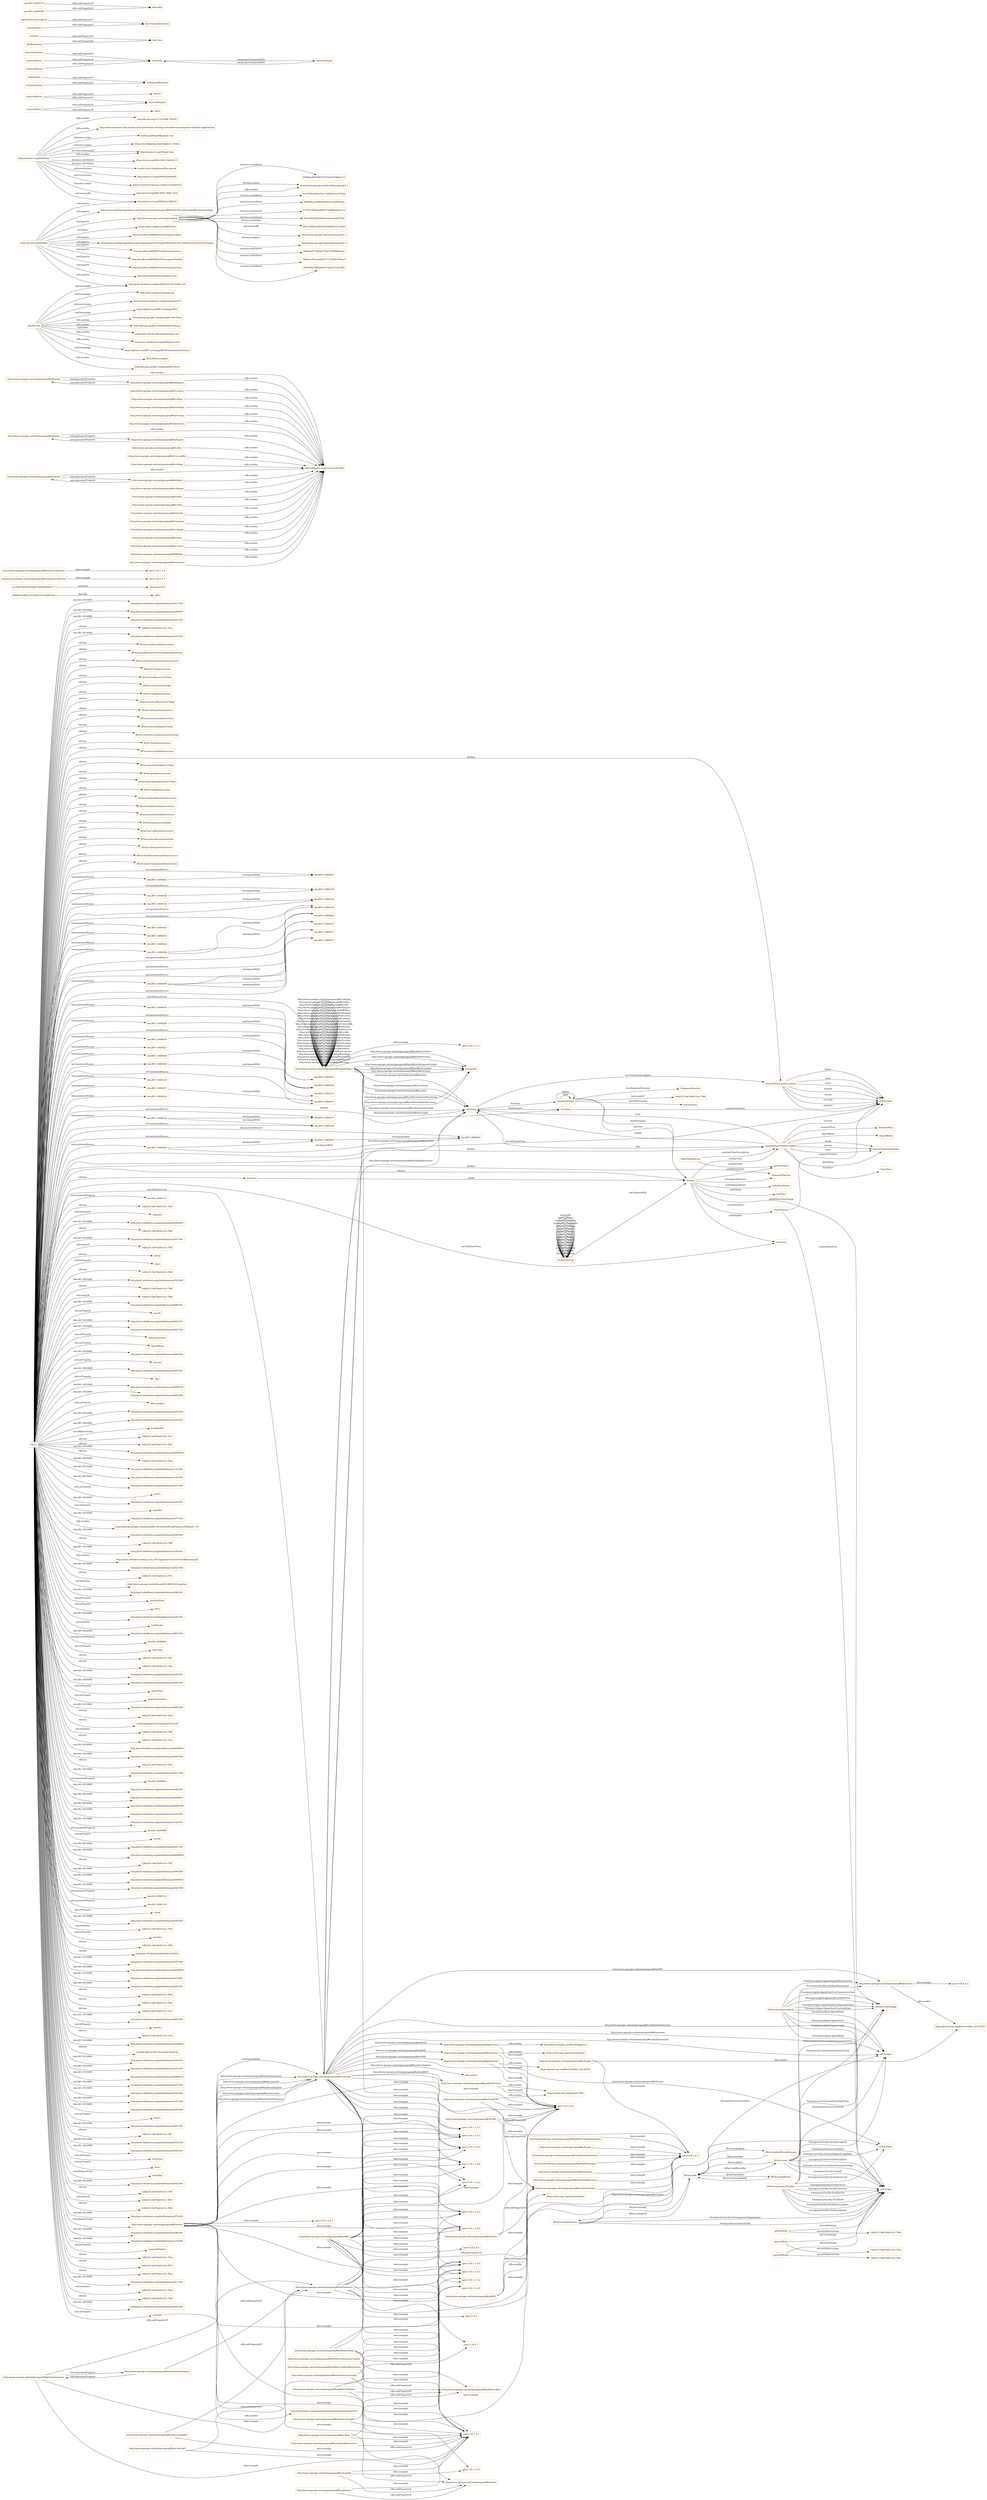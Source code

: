 digraph ar2dtool_diagram { 
rankdir=LR;
size="1501"
node [shape = rectangle, color="orange"]; "BFiaO:residentialInfrastructure" "BFiaO:possibleLossOfControlDependencyNode" "BFiaO:waterDesalinationInfrastructure" "BFiaO:strategicSector" "BFiaO:ICTInfrastructure" "BFiaO:emergencyAgent" "BFiaO:fuelReserveCCNode" "BFiaO:controlCenterNode" "BFiaO:roadInfrastructure" "BFiaO:electricalReserveCCNode" "BFiaO:railwayInfrastructure" "BFiaO:event" "BFiaO:hydraulicInfrastructure" "BFiaO:electricalMainCCNode" "BFiaO:emergencyFacility" "BFiaO:outOfServiceInfrastructureNode" "BFiaO:fuelInfrastructure" "BFiaO:electricalInfrastructure" "http://www.opengis.net/ont/geosparql#SpatialObject" "BFiaO:naturalGasMainCCNode" "BFiaO:riskInAffectedDomain" "BFiaO:portInfrastructure" "BFiaO:naturalGasReserveCCNode" "BFiaO:fuelMainCCNode" "BFiaO:chemicalPlantInfrastructure" "BFiaO:healthCareInfrastructure" "BFiaO:nodeStatus" "BFiaO:naturalGasInfrastructure" "BFiaO:node" "BFiaO:infrastructureNode" "BFiaO:airTrafficInfrastructure" "BFiaO:naturalEcosystemNode" "BFiaO:subwayInfrastructure" "http://www.opengis.net/ont/geosparql#wktLiteral" "BFiaO:foodDistributionInfrastructure" "BFiaO:waterTreatmentInfrastructure" "obo:BFO_0000002" "obo:BFO_0000144" "obo:BFO_0000035" "obo:BFO_0000003" "obo:BFO_0000148" "obo:BFO_0000026" "obo:BFO_0000008" "obo:BFO_0000141" "obo:BFO_0000001" "obo:BFO_0000034" "obo:BFO_0000024" "obo:BFO_0000006" "obo:BFO_0000016" "obo:BFO_0000038" "obo:BFO_0000028" "obo:BFO_0000140" "obo:BFO_0000031" "obo:BFO_0000029" "obo:BFO_0000019" "obo:BFO_0000147" "obo:BFO_0000040" "obo:BFO_0000023" "obo:BFO_0000182" "obo:BFO_0000027" "obo:BFO_0000017" "obo:BFO_0000011" "obo:BFO_0000009" "obo:BFO_0000145" "obo:BFO_0000142" "obo:BFO_0000030" "obo:BFO_0000020" "obo:BFO_0000004" "obo:BFO_0000015" "obo:BFO_0000018" "obo:BFO_0000146" ":TimeZone" ":GeneralDateTimeDescription" ":DateTimeInterval" ":TRS" ":TemporalDuration" ":Duration" ":GeneralDurationDescription" ":ProperInterval" ":TimePosition" ":TemporalPosition" ":Interval" "86869ca8380213010d227eb7a8067cbd" ":TemporalEntity" ":MonthOfYear" "ac35a07b8281b3e88c7c999bd9eb2117" ":TemporalUnit" ":Instant" ":DayOfWeek" "http://www.opengis.net/ont/geosparql#GeometryCollection" "http://www.opengis.net/ont/geosparql#Geometry" "http://www.opengis.net/ont/geosparql#FeatureCollection" "http://www.opengis.net/ont/geosparql#Feature" ; /*classes style*/
	"http://www.opengis.net/ont/geosparql#sfDisjoint" -> "http://dbpedia.org/resource/DE-9IM" [ label = "rdfs:seeAlso" ];
	"http://www.opengis.net/ont/geosparql#sfDisjoint" -> "http://www.opengis.net/ont/geosparql#ehDisjoint" [ label = "owl:equivalentProperty" ];
	"http://www.opengis.net/ont/geosparql#asKML" -> "spec11:B.1.2.4" [ label = "skos:example" ];
	"http://www.opengis.net/ont/geosparql#asKML" -> "http://www.opengis.net/ont/geosparql#hasSerialization" [ label = "rdfs:subPropertyOf" ];
	"http://www.opengis.net/ont/geosparql#asKML" -> "https://www.ogc.org/standards/kml" [ label = "rdfs:seeAlso" ];
	"http://www.w3.org/2006/time" -> "http://orcid.org/0000-0002-3884-3420" [ label = "dcterms:creator" ];
	"http://www.w3.org/2006/time" -> "http://www.w3.org/TR/owl-time" [ label = "rdfs:seeAlso" ];
	"http://www.w3.org/2006/time" -> "http://dx.doi.org/10.3233/SW-150187" [ label = "rdfs:seeAlso" ];
	"http://www.w3.org/2006/time" -> "http://www.semantic-web-journal.net/content/time-ontology-extended-non-gregorian-calendar-applications" [ label = "rdfs:seeAlso" ];
	"http://www.w3.org/2006/time" -> "http://www.w3.org/TR/owl-time" [ label = "dcterms:isVersionOf" ];
	"http://www.w3.org/2006/time" -> "http://www.w3.org/2006/time#2016" [ label = "owl:versionIRI" ];
	"http://www.w3.org/2006/time" -> "mailto:panfeng66@gmail.com" [ label = "dcterms:creator" ];
	"http://www.w3.org/2006/time" -> "https://en.wikipedia.org/wiki/Jerry_Hobbs" [ label = "dcterms:creator" ];
	"http://www.w3.org/2006/time" -> "https://orcid.org/0000-0001-8269-8171" [ label = "dcterms:contributor" ];
	"http://www.w3.org/2006/time" -> "mailto:chris.little@metoffice.gov.uk" [ label = "dcterms:contributor" ];
	"http://www.w3.org/2006/time" -> "http://www.w3.org/2006/time#2006" [ label = "owl:priorVersion" ];
	"http://www.w3.org/2006/time" -> "https://creativecommons.org/licenses/by/4.0/" [ label = "dcterms:license" ];
	":generalDay" -> "14fb235:18b7bb81414:-7f64" [ label = "owl:withRestrictions" ];
	":generalDay" -> "xsd:string" [ label = "owl:onDatatype" ];
	":intervalBefore" -> ":intervalDisjoint" [ label = "rdfs:subPropertyOf" ];
	":intervalBefore" -> ":before" [ label = "rdfs:subPropertyOf" ];
	"http://www.opengis.net/ont/geosparql#hasSpatialResolution" -> "spec11:B.1.2.2" [ label = "skos:example" ];
	"http://www.opengis.net/ont/geosparql#asGeoJSON" -> "spec11:B.1.2.4" [ label = "skos:example" ];
	"http://www.opengis.net/ont/geosparql#asGeoJSON" -> "http://www.opengis.net/ont/geosparql#hasSerialization" [ label = "rdfs:subPropertyOf" ];
	"http://www.opengis.net/ont/geosparql#asGeoJSON" -> "https://tools.ietf.org/html/rfc7946" [ label = "rdfs:seeAlso" ];
	":inDateTime" -> ":inTemporalPosition" [ label = "rdfs:subPropertyOf" ];
	":intervalFinishes" -> ":intervalIn" [ label = "rdfs:subPropertyOf" ];
	"http://www.opengis.net/ont/geosparql#defaultGeometry" -> "spec11:B.2.1" [ label = "skos:example" ];
	"http://www.opengis.net/ont/geosparql#defaultGeometry" -> "http://www.opengis.net/ont/geosparql#hasGeometry" [ label = "rdfs:subPropertyOf" ];
	"http://www.opengis.net/ont/geosparql#defaultGeometry" -> "spec11:B.1.2.2" [ label = "skos:example" ];
	"http://www.opengis.net/ont/geosparql#defaultGeometry" -> "http://www.opengis.net/ont/geosparql#hasDefaultGeometry" [ label = "owl:equivalentProperty" ];
	"http://www.opengis.net/ont/geosparql#dggsLiteral" -> "http://www.opengis.net/doc/AS/dggs/2.0" [ label = "rdfs:seeAlso" ];
	"http://www.opengis.net/ont/geosparql#dggsLiteral" -> "spec11:B.1.2.4" [ label = "skos:example" ];
	"http://www.opengis.net/ont/geosparql#hasMetricPerimeterLength" -> "http://www.opengis.net/ont/geosparql#hasMetricSize" [ label = "rdfs:subPropertyOf" ];
	"http://www.opengis.net/ont/geosparql#hasMetricPerimeterLength" -> "spec11:B.1.1.1.2" [ label = "skos:example" ];
	"http://www.opengis.net/ont/geosparql#hasMetricVolume" -> "spec11:B.1.2.2" [ label = "skos:example" ];
	"http://www.opengis.net/ont/geosparql#hasMetricVolume" -> "http://www.opengis.net/ont/geosparql#hasMetricSize" [ label = "rdfs:subPropertyOf" ];
	"http://www.opengis.net/ont/geosparql#hasMetricVolume" -> "spec11:B.1.1.2.9" [ label = "skos:example" ];
	":hasEnd" -> ":hasTime" [ label = "rdfs:subPropertyOf" ];
	"http://www.opengis.net/ont/geosparql#hasMetricSpatialAccuracy" -> "spec11:B.1.2.3" [ label = "skos:example" ];
	"http://www.opengis.net/ont/geosparql#SpatialObject" -> "spec11:B.1.1.1.1" [ label = "skos:example" ];
	"http://www.opengis.net/ont/geosparql#SpatialObject" -> "spec11:B.1.1.1.2" [ label = "skos:example" ];
	"obo:BFO_0000002" -> "obo:BFO_0000003" [ label = "owl:disjointWith" ];
	"obo:BFO_0000144" -> "obo:BFO_0000182" [ label = "owl:disjointWith" ];
	"http://www.opengis.net/ont/geosparql#sfCrosses" -> "http://dbpedia.org/resource/DE-9IM" [ label = "rdfs:seeAlso" ];
	":hasDurationDescription" -> ":hasTemporalDuration" [ label = "rdfs:subPropertyOf" ];
	"http://www.opengis.net/ont/geosparql#asDGGS" -> "spec11:B.1.2.4" [ label = "skos:example" ];
	"http://www.opengis.net/ont/geosparql#asDGGS" -> "http://www.opengis.net/ont/geosparql#hasSerialization" [ label = "rdfs:subPropertyOf" ];
	"http://www.opengis.net/ont/geosparql#rcc8tpp" -> "http://dbpedia.org/resource/DE-9IM" [ label = "rdfs:seeAlso" ];
	"http://www.opengis.net/ont/geosparql" -> "f05882e84b59f097b7554e67388ba733" [ label = "dcterms:contributor" ];
	"http://www.opengis.net/ont/geosparql" -> "http://www.opengis.net/doc/IS/geosparql/1.1" [ label = "rdfs:seeAlso" ];
	"http://www.opengis.net/ont/geosparql" -> "0c67658a340ca36c17e84429ca1353d4" [ label = "dcterms:contributor" ];
	"http://www.opengis.net/ont/geosparql" -> "8d86a8cace386fdfa50cd1ec82963aa2" [ label = "dcterms:contributor" ];
	"http://www.opengis.net/ont/geosparql" -> "e7f181c5b58aa86b3573d08db42e51ce" [ label = "dcterms:contributor" ];
	"http://www.opengis.net/ont/geosparql" -> "18ac9563af29c668a41de1afa827f0a0" [ label = "dcterms:contributor" ];
	"http://www.opengis.net/ont/geosparql" -> "f87e1a582c25d5c851d20b0d15c14295" [ label = "dcterms:publisher" ];
	"http://www.opengis.net/ont/geosparql" -> "http://www.opengis.net/ont/geosparql/1.1" [ label = "owl:versionIRI" ];
	"http://www.opengis.net/ont/geosparql" -> "http://www.opengis.net/ont/geosparql/1.0" [ label = "dcterms:replaces" ];
	"http://www.opengis.net/ont/geosparql" -> "6068a297734bdd754ecf3558f80ae4ec" [ label = "dcterms:contributor" ];
	"http://www.opengis.net/ont/geosparql" -> "788dae387ea22bd3e77c72566167bea7" [ label = "dcterms:contributor" ];
	"http://www.opengis.net/ont/geosparql" -> "f5845d92760fad45ed724d3473ac1f05" [ label = "dcterms:contributor" ];
	"http://www.opengis.net/ont/geosparql" -> "http://www.opengis.net/doc/IS/geosparql/1.1" [ label = "dcterms:source" ];
	":intervalIn" -> ":intervalEquals" [ label = "owl:propertyDisjointWith" ];
	":inTimePosition" -> ":inTemporalPosition" [ label = "rdfs:subPropertyOf" ];
	"http://www.opengis.net/ont/geosparql#sfOverlaps" -> "http://dbpedia.org/resource/DE-9IM" [ label = "rdfs:seeAlso" ];
	"http://www.opengis.net/ont/geosparql#ehDisjoint" -> "http://dbpedia.org/resource/DE-9IM" [ label = "rdfs:seeAlso" ];
	"http://www.opengis.net/ont/geosparql#ehDisjoint" -> "http://www.opengis.net/ont/geosparql#sfDisjoint" [ label = "owl:equivalentProperty" ];
	"obo:BFO_0000018" -> "obo:BFO_0000028" [ label = "owl:disjointWith" ];
	"http://www.opengis.net/ont/geosparql#hasMetricLength" -> "spec11:B.1.2.2" [ label = "skos:example" ];
	"http://www.opengis.net/ont/geosparql#hasMetricLength" -> "http://www.opengis.net/ont/geosparql#hasMetricSize" [ label = "rdfs:subPropertyOf" ];
	"obo:BFO_0000026" -> "obo:BFO_0000028" [ label = "owl:disjointWith" ];
	"http://www.opengis.net/ont/geosparql#ehOverlap" -> "http://dbpedia.org/resource/DE-9IM" [ label = "rdfs:seeAlso" ];
	"http://www.opengis.net/ont/geosparql#sfIntersects" -> "http://dbpedia.org/resource/DE-9IM" [ label = "rdfs:seeAlso" ];
	"http://www.opengis.net/ont/geosparql#hasPerimeterLength" -> "spec11:B.1.1.1.2" [ label = "skos:example" ];
	"http://www.opengis.net/ont/geosparql#hasPerimeterLength" -> "http://www.opengis.net/ont/geosparql#hasSize" [ label = "rdfs:subPropertyOf" ];
	"http://www.opengis.net/ont/geosparql#hasBoundingBox" -> "spec11:B.1.2.2" [ label = "skos:example" ];
	"http://www.opengis.net/ont/geosparql#hasBoundingBox" -> "http://www.opengis.net/ont/geosparql#hasGeometry" [ label = "rdfs:subPropertyOf" ];
	"http://www.opengis.net/ont/geosparql#sfEquals" -> "http://dbpedia.org/resource/DE-9IM" [ label = "rdfs:seeAlso" ];
	"http://www.opengis.net/ont/geosparql#sfEquals" -> "http://www.opengis.net/ont/geosparql#ehEquals" [ label = "owl:equivalentProperty" ];
	":generalYear" -> "14fb235:18b7bb81414:-7f62" [ label = "owl:withRestrictions" ];
	":generalYear" -> "xsd:string" [ label = "owl:onDatatype" ];
	"http://www.opengis.net/ont/geosparql#rcc8ec" -> "http://dbpedia.org/resource/DE-9IM" [ label = "rdfs:seeAlso" ];
	":intervalStarts" -> ":intervalIn" [ label = "rdfs:subPropertyOf" ];
	":intervalDuring" -> ":intervalIn" [ label = "rdfs:subPropertyOf" ];
	"http://www.opengis.net/ont/geosparql#wktLiteral" -> "spec11:B.2.2.2" [ label = "skos:example" ];
	"http://www.opengis.net/ont/geosparql#wktLiteral" -> "https://portal.ogc.org/files/?artifact_id=25355" [ label = "rdfs:seeAlso" ];
	":ProperInterval" -> ":Instant" [ label = "owl:disjointWith" ];
	":seconds" -> "http://www.bipm.org/en/publications/si-brochure/second.html" [ label = "rdfs:seeAlso" ];
	"obo:BFO_0000142" -> "obo:BFO_0000146" [ label = "owl:disjointWith" ];
	"obo:BFO_0000142" -> "obo:BFO_0000147" [ label = "owl:disjointWith" ];
	"http://www.opengis.net/ont/geosparql#isEmpty" -> "spec11:B.1.2.3" [ label = "skos:example" ];
	"http://www.opengis.net/ont/geosparql#ehCoveredBy" -> "http://dbpedia.org/resource/DE-9IM" [ label = "rdfs:seeAlso" ];
	"http://www.opengis.net/ont/geosparql#rcc8tppi" -> "http://dbpedia.org/resource/DE-9IM" [ label = "rdfs:seeAlso" ];
	"obo:BFO_0000008" -> "obo:BFO_0000011" [ label = "owl:disjointWith" ];
	"obo:BFO_0000008" -> "obo:BFO_0000035" [ label = "owl:disjointWith" ];
	"obo:BFO_0000008" -> "obo:BFO_0000015" [ label = "owl:disjointWith" ];
	":generalMonth" -> "14fb235:18b7bb81414:-7f63" [ label = "owl:withRestrictions" ];
	":generalMonth" -> "xsd:string" [ label = "owl:onDatatype" ];
	"http://www.opengis.net/ont/geosparql#sfTouches" -> "http://dbpedia.org/resource/DE-9IM" [ label = "rdfs:seeAlso" ];
	"http://www.opengis.net/ont/geosparql#sfTouches" -> "http://www.opengis.net/ont/geosparql#ehMeet" [ label = "owl:equivalentProperty" ];
	"http://www.opengis.net/ont/geosparql#rcc8ntppi" -> "http://dbpedia.org/resource/DE-9IM" [ label = "rdfs:seeAlso" ];
	":intervalEquals" -> ":intervalIn" [ label = "owl:propertyDisjointWith" ];
	"obo:BFO_0000016" -> "obo:BFO_0000023" [ label = "owl:disjointWith" ];
	"obo:BFO_0000179" -> "rdfs:label" [ label = "rdfs:subPropertyOf" ];
	"http://www.opengis.net/ont/geosparql#hasVolume" -> "spec11:B.1.2.2" [ label = "skos:example" ];
	"http://www.opengis.net/ont/geosparql#hasVolume" -> "http://www.opengis.net/ont/geosparql#hasSize" [ label = "rdfs:subPropertyOf" ];
	"http://www.opengis.net/ont/geosparql#hasCentroid" -> "http://www.opengis.net/ont/geosparql#hasGeometry" [ label = "rdfs:subPropertyOf" ];
	"http://www.opengis.net/ont/geosparql#hasCentroid" -> "spec11:B.1.2.2" [ label = "skos:example" ];
	"https://w3id.org/def/bfiao" -> "http://purl.obolibrary.org/obo/bfo/2019-08-26/bfo.owl" [ label = "owl:imports" ];
	"https://w3id.org/def/bfiao" -> "https://spdx.org/licenses/MIT.html" [ label = "ns:license" ];
	"https://w3id.org/def/bfiao" -> "http://localhost:8080/BFiaO/EmergencyAgent" [ label = "owl:imports" ];
	"https://w3id.org/def/bfiao" -> "http://www.ontologyrepository.com/CommonCoreOntologies/Mid/2020-09-23/InformationEntityOntology" [ label = "owl:imports" ];
	"https://w3id.org/def/bfiao" -> "http://www.opengis.net/ont/geosparql" [ label = "owl:imports" ];
	"https://w3id.org/def/bfiao" -> "http://localhost:8080/BFiaO/StrategicSector" [ label = "owl:imports" ];
	"https://w3id.org/def/bfiao" -> "http://localhost:8080/BFiaO/EmergencyFacility" [ label = "owl:imports" ];
	"https://w3id.org/def/bfiao" -> "http://www.w3.org/2006/time#2016" [ label = "owl:imports" ];
	"https://w3id.org/def/bfiao" -> "http://localhost:8080/BFiaO/EmergencyEvent" [ label = "owl:imports" ];
	"https://w3id.org/def/bfiao" -> "http://www.obofoundry.org/ro/ro.owl" [ label = "owl:imports" ];
	"https://w3id.org/def/bfiao" -> "http://www.ontologyrepository.com/CommonCoreOntologies/Mid/2020-09-23/ExtendedRelationOntology" [ label = "owl:imports" ];
	"http://www.opengis.net/ont/geosparql#coordinateDimension" -> "spec11:B.1.2.3" [ label = "skos:example" ];
	"http://www.opengis.net/ont/geosparql#hasGeometry" -> "spec11:B.1.1.2.3" [ label = "skos:example" ];
	"http://www.opengis.net/ont/geosparql#hasGeometry" -> "spec11:B.1.1.2.6" [ label = "skos:example" ];
	"http://www.opengis.net/ont/geosparql#hasGeometry" -> "spec11:B.1.2.3" [ label = "skos:example" ];
	"http://www.opengis.net/ont/geosparql#hasGeometry" -> "spec11:B.1.2.4" [ label = "skos:example" ];
	"http://www.opengis.net/ont/geosparql#hasGeometry" -> "spec11:B.1.1.3.2" [ label = "skos:example" ];
	"http://www.opengis.net/ont/geosparql#hasGeometry" -> "spec11:B.1.2.2" [ label = "skos:example" ];
	"http://www.opengis.net/ont/geosparql#hasGeometry" -> "spec11:B.1.1.2.4" [ label = "skos:example" ];
	"http://www.opengis.net/ont/geosparql#hasGeometry" -> "spec11:B.1.1.2.5" [ label = "skos:example" ];
	"http://www.opengis.net/ont/geosparql#hasGeometry" -> "spec11:B.1.1.2.8" [ label = "skos:example" ];
	"http://www.opengis.net/ont/geosparql#hasGeometry" -> "spec11:B.2" [ label = "skos:example" ];
	"http://www.opengis.net/ont/geosparql#hasGeometry" -> "spec11:B.1.1.2.2" [ label = "skos:example" ];
	"http://www.opengis.net/ont/geosparql#hasGeometry" -> "spec11:B.1.1.3.3" [ label = "skos:example" ];
	"http://www.opengis.net/ont/geosparql#spatialDimension" -> "spec11:B.1.2.3" [ label = "skos:example" ];
	"http://www.opengis.net/ont/geosparql#rcc8dc" -> "http://dbpedia.org/resource/DE-9IM" [ label = "rdfs:seeAlso" ];
	"obo:BFO_0000040" -> "obo:BFO_0000141" [ label = "owl:disjointWith" ];
	"http://www.opengis.net/ont/geosparql#hasLength" -> "spec11:B.1.2.2" [ label = "skos:example" ];
	"http://www.opengis.net/ont/geosparql#hasLength" -> "http://www.opengis.net/ont/geosparql#hasSize" [ label = "rdfs:subPropertyOf" ];
	"http://www.opengis.net/ont/geosparql#hasLength" -> "spec11:B.1.1.2.7" [ label = "skos:example" ];
	"http://www.opengis.net/ont/geosparql#hasArea" -> "spec11:B.1.2.2" [ label = "skos:example" ];
	"http://www.opengis.net/ont/geosparql#hasArea" -> "http://www.opengis.net/ont/geosparql#hasSize" [ label = "rdfs:subPropertyOf" ];
	"http://www.opengis.net/ont/geosparql#hasArea" -> "spec11:B.1.1.2.4" [ label = "skos:example" ];
	"http://www.opengis.net/ont/geosparql#hasMetricSpatialResolution" -> "spec11:B.1.2.2" [ label = "skos:example" ];
	"http://www.opengis.net/ont/geosparql#hasMetricSpatialResolution" -> "spec11:B.1.1.2.6" [ label = "skos:example" ];
	":hasDuration" -> ":hasTemporalDuration" [ label = "rdfs:subPropertyOf" ];
	"http://www.opengis.net/ont/geosparql#hasMetricArea" -> "spec11:B.1.1.2.3" [ label = "skos:example" ];
	"http://www.opengis.net/ont/geosparql#hasMetricArea" -> "http://www.opengis.net/ont/geosparql#hasMetricSize" [ label = "rdfs:subPropertyOf" ];
	"http://www.opengis.net/ont/geosparql#hasMetricArea" -> "spec11:B.1.1.2.9" [ label = "skos:example" ];
	"http://www.opengis.net/ont/geosparql#hasMetricArea" -> "spec11:B.1.2.2" [ label = "skos:example" ];
	"http://www.opengis.net/ont/geosparql#hasMetricArea" -> "spec11:B.1.1.3.3" [ label = "skos:example" ];
	"obo:BFO_0000006" -> "obo:BFO_0000029" [ label = "owl:disjointWith" ];
	"obo:BFO_0000006" -> "obo:BFO_0000140" [ label = "owl:disjointWith" ];
	":hasBeginning" -> ":hasTime" [ label = "rdfs:subPropertyOf" ];
	"http://www.opengis.net/ont/geosparql#ehMeet" -> "http://dbpedia.org/resource/DE-9IM" [ label = "rdfs:seeAlso" ];
	"http://www.opengis.net/ont/geosparql#ehMeet" -> "http://www.opengis.net/ont/geosparql#sfTouches" [ label = "owl:equivalentProperty" ];
	"http://www.opengis.net/ont/geosparql#rcc8eq" -> "http://dbpedia.org/resource/DE-9IM" [ label = "rdfs:seeAlso" ];
	"http://www.opengis.net/ont/geosparql#ehInside" -> "http://dbpedia.org/resource/DE-9IM" [ label = "rdfs:seeAlso" ];
	"http://www.opengis.net/ont/geosparql#dimension" -> "spec11:B.1.2.3" [ label = "skos:example" ];
	"http://www.opengis.net/ont/geosparql#FeatureCollection" -> "spec11:B.1.1.6" [ label = "skos:example" ];
	"http://www.opengis.net/ont/geosparql#sfContains" -> "http://dbpedia.org/resource/DE-9IM" [ label = "rdfs:seeAlso" ];
	"http://www.opengis.net/ont/geosparql#asWKT" -> "spec11:B.1.1.2.3" [ label = "skos:example" ];
	"http://www.opengis.net/ont/geosparql#asWKT" -> "spec11:B.1.2.2" [ label = "skos:example" ];
	"http://www.opengis.net/ont/geosparql#asWKT" -> "http://www.opengis.net/ont/geosparql#hasSerialization" [ label = "rdfs:subPropertyOf" ];
	"http://www.opengis.net/ont/geosparql#asWKT" -> "spec11:B.1.1.2.2" [ label = "skos:example" ];
	"http://www.opengis.net/ont/geosparql#asWKT" -> "spec11:B.1.1.3.3" [ label = "skos:example" ];
	"http://www.opengis.net/ont/geosparql#asWKT" -> "spec11:B.1.1.2.8" [ label = "skos:example" ];
	"http://www.opengis.net/ont/geosparql#asWKT" -> "spec11:B.1.1.2.5" [ label = "skos:example" ];
	"http://www.opengis.net/ont/geosparql#asWKT" -> "spec11:B.1.1.2.4" [ label = "skos:example" ];
	"http://www.opengis.net/ont/geosparql#asWKT" -> "spec11:B.1.1.3.2" [ label = "skos:example" ];
	"http://www.opengis.net/ont/geosparql#asWKT" -> "spec11:B.1.1.3.1" [ label = "skos:example" ];
	"http://www.opengis.net/ont/geosparql#asWKT" -> "spec11:B.1.1.2.6" [ label = "skos:example" ];
	"http://www.opengis.net/ont/geosparql#asWKT" -> "spec11:B.2.2.4" [ label = "skos:example" ];
	"http://www.opengis.net/ont/geosparql#asWKT" -> "spec11:B.2.1" [ label = "skos:example" ];
	"obo:bfo.owl" -> "http://creativecommons.org/licenses/by/4.0/" [ label = "dcterms:license" ];
	"obo:bfo.owl" -> "https://github.com/BFO-ontology/BFO" [ label = "foaf:homepage" ];
	"obo:bfo.owl" -> "http://groups.google.com/group/bfo-owl-devel" [ label = "rdfs:seeAlso" ];
	"obo:bfo.owl" -> "http://groups.google.com/group/bfo-discuss" [ label = "rdfs:seeAlso" ];
	"obo:bfo.owl" -> "mailto:bfo-owl-devel@googlegroups.com" [ label = "foaf:mbox" ];
	"obo:bfo.owl" -> "http://purl.obolibrary.org/obo/bfo/dev/owl" [ label = "rdfs:seeAlso" ];
	"obo:bfo.owl" -> "https://github.com/BFO-ontology/BFO/tree/master/src/tools/" [ label = "rdfs:seeAlso" ];
	"obo:bfo.owl" -> "http://ifomis.org/bfo" [ label = "foaf:homepage" ];
	"obo:bfo.owl" -> "http://purl.obolibrary.org/obo/bfo/2019-08-26/bfo.owl" [ label = "owl:versionIRI" ];
	"obo:bfo.owl" -> "http://groups.google.com/group/bfo-devel" [ label = "rdfs:seeAlso" ];
	"obo:bfo.owl" -> "http://basic-formal-ontology.org/" [ label = "foaf:homepage" ];
	"http://www.opengis.net/ont/geosparql#rcc8ntpp" -> "http://dbpedia.org/resource/DE-9IM" [ label = "rdfs:seeAlso" ];
	"http://www.opengis.net/ont/geosparql#rcc8po" -> "http://dbpedia.org/resource/DE-9IM" [ label = "rdfs:seeAlso" ];
	"http://www.opengis.net/ont/geosparql#ehCovers" -> "http://dbpedia.org/resource/DE-9IM" [ label = "rdfs:seeAlso" ];
	"obo:BFO_0000009" -> "obo:BFO_0000028" [ label = "owl:disjointWith" ];
	"http://www.opengis.net/ont/geosparql#hasDefaultGeometry" -> "http://www.opengis.net/ont/geosparql#defaultGeometry" [ label = "owl:equivalentProperty" ];
	"http://www.opengis.net/ont/geosparql#hasDefaultGeometry" -> "http://www.opengis.net/ont/geosparql#hasGeometry" [ label = "rdfs:subPropertyOf" ];
	"http://www.opengis.net/ont/geosparql#hasSerialization" -> "spec11:B.1.2.3" [ label = "skos:example" ];
	":TemporalEntity" -> "14fb235:18b7bb81414:-7f68" [ label = "owl:unionOf" ];
	"http://www.opengis.net/ont/geosparql#geoJSONLiteral" -> "spec11:B.1.2.4" [ label = "skos:example" ];
	"http://www.opengis.net/ont/geosparql#geoJSONLiteral" -> "https://tools.ietf.org/html/rfc7946" [ label = "rdfs:seeAlso" ];
	"http://www.opengis.net/ont/geosparql#sfWithin" -> "http://dbpedia.org/resource/DE-9IM" [ label = "rdfs:seeAlso" ];
	"obo:BFO_0000038" -> "obo:BFO_0000148" [ label = "owl:disjointWith" ];
	"obo:BFO_0000017" -> "obo:BFO_0000019" [ label = "owl:disjointWith" ];
	"obo:BFO_0000180" -> "rdfs:label" [ label = "rdfs:subPropertyOf" ];
	"http://www.opengis.net/ont/geosparql#hasSpatialAccuracy" -> "spec11:B.1.2.3" [ label = "skos:example" ];
	"NULL" -> "obo:IAO_0000115" [ label = "owl:annotatedProperty" ];
	"NULL" -> "14fb235:18b7bb81414:-7fe6" [ label = "rdf:rest" ];
	"NULL" -> "BFiaO:naturalEcosystemNode" [ label = "rdf:first" ];
	"NULL" -> "obo:BFO_0000142" [ label = "owl:annotatedSource" ];
	"NULL" -> ":minutes" [ label = "owl:onProperty" ];
	"NULL" -> "BFiaO:roadInfrastructure" [ label = "rdf:first" ];
	"NULL" -> "http://purl.obolibrary.org/obo/bfo/axiom/0000001" [ label = "obo:IAO_0010000" ];
	"NULL" -> "14fb235:18b7bb81414:-7ff0" [ label = "rdf:rest" ];
	"NULL" -> "BFiaO:fuelReserveCCNode" [ label = "rdf:first" ];
	"NULL" -> "http://purl.obolibrary.org/obo/bfo/axiom/031-001" [ label = "obo:IAO_0010000" ];
	"NULL" -> "BFiaO:residentialInfrastructure" [ label = "rdf:first" ];
	"NULL" -> "14fb235:18b7bb81414:-7f5f" [ label = "owl:unionOf" ];
	"NULL" -> "obo:BFO_0000006" [ label = "owl:annotatedSource" ];
	"NULL" -> "rdf:nil" [ label = "rdf:rest" ];
	"NULL" -> "BFiaO:hydraulicInfrastructure" [ label = "rdf:first" ];
	"NULL" -> ":year" [ label = "owl:onProperty" ];
	"NULL" -> "14fb235:18b7bb81414:-7ff9" [ label = "rdf:rest" ];
	"NULL" -> "BFiaO:waterDesalinationInfrastructure" [ label = "rdf:first" ];
	"NULL" -> ":GeneralDateTimeDescription" [ label = "rdf:first" ];
	"NULL" -> "http://purl.obolibrary.org/obo/bfo/axiom/018-002" [ label = "obo:IAO_0010000" ];
	"NULL" -> "14fb235:18b7bb81414:-7ff4" [ label = "rdf:rest" ];
	"NULL" -> "14fb235:18b7bb81414:-7f66" [ label = "owl:unionOf" ];
	"NULL" -> "http://purl.obolibrary.org/obo/bfo/axiom/099-001" [ label = "obo:IAO_0010000" ];
	"NULL" -> ":month" [ label = "owl:onProperty" ];
	"NULL" -> "http://purl.obolibrary.org/obo/bfo/axiom/024-001" [ label = "obo:IAO_0010000" ];
	"NULL" -> "http://purl.obolibrary.org/obo/bfo/axiom/027-004" [ label = "obo:IAO_0010000" ];
	"NULL" -> ":numericPosition" [ label = "owl:onProperty" ];
	"NULL" -> ":dayOfWeek" [ label = "owl:onProperty" ];
	"NULL" -> "BFiaO:naturalGasReserveCCNode" [ label = "rdf:first" ];
	"NULL" -> "obo:BFO_0000148" [ label = "owl:annotatedSource" ];
	"NULL" -> "obo:BFO_0000011" [ label = "owl:annotatedSource" ];
	"NULL" -> "http://purl.obolibrary.org/obo/bfo/axiom/008-002" [ label = "obo:IAO_0010000" ];
	"NULL" -> ":second" [ label = "owl:onProperty" ];
	"NULL" -> "http://purl.obolibrary.org/obo/bfo/axiom/055-001" [ label = "obo:IAO_0010000" ];
	"NULL" -> ":day" [ label = "owl:onProperty" ];
	"NULL" -> "http://purl.obolibrary.org/obo/bfo/axiom/0000301" [ label = "obo:IAO_0010000" ];
	"NULL" -> "http://purl.obolibrary.org/obo/bfo/axiom/062-002" [ label = "obo:IAO_0010000" ];
	"NULL" -> "BFiaO:fuelMainCCNode" [ label = "rdf:first" ];
	"NULL" -> "obo:BFO_0000026" [ label = "owl:annotatedSource" ];
	"NULL" -> "rdfs:member" [ label = "owl:onProperty" ];
	"NULL" -> "http://purl.obolibrary.org/obo/bfo/axiom/093-002" [ label = "obo:IAO_0010000" ];
	"NULL" -> "http://purl.obolibrary.org/obo/bfo/axiom/105-001" [ label = "obo:IAO_0010000" ];
	"NULL" -> "xsd:gMonth" [ label = "owl:allValuesFrom" ];
	"NULL" -> "14fb235:18b7bb81414:-7fe1" [ label = "rdf:rest" ];
	"NULL" -> "obo:BFO_0000034" [ label = "owl:annotatedSource" ];
	"NULL" -> "14fb235:18b7bb81414:-7f67" [ label = "rdf:rest" ];
	"NULL" -> "http://purl.obolibrary.org/obo/bfo/axiom/0000004" [ label = "obo:IAO_0010000" ];
	"NULL" -> "14fb235:18b7bb81414:-7fed" [ label = "rdf:rest" ];
	"NULL" -> "http://purl.obolibrary.org/obo/bfo/axiom/134-001" [ label = "obo:IAO_0010000" ];
	"NULL" -> "http://purl.obolibrary.org/obo/bfo/axiom/138-001" [ label = "obo:IAO_0010000" ];
	"NULL" -> "obo:BFO_0000008" [ label = "owl:annotatedSource" ];
	"NULL" -> "obo:BFO_0000140" [ label = "owl:annotatedSource" ];
	"NULL" -> "http://purl.obolibrary.org/obo/bfo/axiom/019-002" [ label = "obo:IAO_0010000" ];
	"NULL" -> ":years" [ label = "owl:onProperty" ];
	"NULL" -> "http://purl.obolibrary.org/obo/bfo/axiom/038-001" [ label = "obo:IAO_0010000" ];
	"NULL" -> ":hasTRS" [ label = "owl:onProperty" ];
	"NULL" -> "http://purl.obolibrary.org/obo/bfo/axiom/077-002" [ label = "obo:IAO_0010000" ];
	"NULL" -> "https://groups.google.com/d/msg/bfo-owl-devel/s9Uug5QmAws/ZDRnpiIi_TUJ" [ label = "rdfs:seeAlso" ];
	"NULL" -> "BFiaO:subwayInfrastructure" [ label = "rdf:first" ];
	"NULL" -> "http://purl.obolibrary.org/obo/bfo/axiom/050-003" [ label = "obo:IAO_0010000" ];
	"NULL" -> "obo:BFO_0000031" [ label = "owl:annotatedSource" ];
	"NULL" -> "14fb235:18b7bb81414:-7ff8" [ label = "rdf:rest" ];
	"NULL" -> "http://purl.obolibrary.org/obo/bfo/axiom/100-001" [ label = "obo:IAO_0010000" ];
	"NULL" -> "http://www.referent-tracking.com/_RTU/papers/CeustersICbookRevised.pdf" [ label = "rdfs:seeAlso" ];
	"NULL" -> "http://purl.obolibrary.org/obo/bfo/axiom/025-004" [ label = "obo:IAO_0010000" ];
	"NULL" -> "14fb235:18b7bb81414:-7ff3" [ label = "rdf:rest" ];
	"NULL" -> "http://www.opengis.net/def/uom/ISO-8601/0/Gregorian" [ label = "owl:hasValue" ];
	"NULL" -> "http://purl.obolibrary.org/obo/bfo/axiom/098-001" [ label = "obo:IAO_0010000" ];
	"NULL" -> ":monthOfYear" [ label = "owl:onProperty" ];
	"NULL" -> ":days" [ label = "owl:onProperty" ];
	"NULL" -> "http://purl.obolibrary.org/obo/bfo/axiom/102-001" [ label = "obo:IAO_0010000" ];
	"NULL" -> ":unitMonth" [ label = "owl:hasValue" ];
	"NULL" -> "http://purl.obolibrary.org/obo/bfo/axiom/063-002" [ label = "obo:IAO_0010000" ];
	"NULL" -> "obo:IAO_0000602" [ label = "owl:annotatedProperty" ];
	"NULL" -> ":unitType" [ label = "owl:onProperty" ];
	"NULL" -> "14fb235:18b7bb81414:-7ff7" [ label = "rdf:rest" ];
	"NULL" -> "14fb235:18b7bb81414:-7ffa" [ label = "rdf:rest" ];
	"NULL" -> "http://purl.obolibrary.org/obo/bfo/axiom/029-001" [ label = "obo:IAO_0010000" ];
	"NULL" -> "obo:BFO_0000024" [ label = "owl:annotatedSource" ];
	"NULL" -> "http://purl.obolibrary.org/obo/bfo/axiom/083-003" [ label = "obo:IAO_0010000" ];
	"NULL" -> ":dayOfYear" [ label = "owl:onProperty" ];
	"NULL" -> "BFiaO:electricalReserveCCNode" [ label = "rdf:first" ];
	"NULL" -> ":numericDuration" [ label = "owl:onProperty" ];
	"NULL" -> "http://purl.obolibrary.org/obo/bfo/axiom/085-002" [ label = "obo:IAO_0010000" ];
	"NULL" -> "obo:BFO_0000029" [ label = "owl:annotatedSource" ];
	"NULL" -> "obo:BFO_0000017" [ label = "owl:annotatedSource" ];
	"NULL" -> "14fb235:18b7bb81414:-7fe0" [ label = "rdf:rest" ];
	"NULL" -> "obo:BFO_0000147" [ label = "owl:annotatedSource" ];
	"NULL" -> "1af2824e62db210c91f4a8520742ce48" [ label = "rdf:first" ];
	"NULL" -> "14fb235:18b7bb81414:-7ffb" [ label = "owl:members" ];
	"NULL" -> "14fb235:18b7bb81414:-7fec" [ label = "rdf:rest" ];
	"NULL" -> "http://purl.obolibrary.org/obo/bfo/axiom/0000005" [ label = "obo:IAO_0010000" ];
	"NULL" -> "obo:BFO_0000038" [ label = "owl:annotatedSource" ];
	"NULL" -> "obo:BFO_0000002" [ label = "owl:annotatedSource" ];
	"NULL" -> "http://purl.obolibrary.org/obo/bfo/axiom/060-002" [ label = "obo:IAO_0010000" ];
	"NULL" -> "14fb235:18b7bb81414:-7f5e" [ label = "rdf:rest" ];
	"NULL" -> "http://purl.obolibrary.org/obo/bfo/axiom/021-002" [ label = "obo:IAO_0010000" ];
	"NULL" -> "BFiaO:railwayInfrastructure" [ label = "rdf:first" ];
	"NULL" -> "obo:IAO_0000601" [ label = "owl:annotatedProperty" ];
	"NULL" -> "http://www.opengis.net/ont/geosparql#Feature" [ label = "owl:allValuesFrom" ];
	"NULL" -> "http://purl.obolibrary.org/obo/bfo/axiom/040-001" [ label = "obo:IAO_0010000" ];
	"NULL" -> "obo:BFO_0000016" [ label = "owl:annotatedSource" ];
	"NULL" -> "http://purl.obolibrary.org/obo/bfo/axiom/0000011" [ label = "obo:IAO_0010000" ];
	"NULL" -> "http://purl.obolibrary.org/obo/bfo/axiom/0000300" [ label = "obo:IAO_0010000" ];
	"NULL" -> "http://purl.obolibrary.org/obo/bfo/axiom/103-001" [ label = "obo:IAO_0010000" ];
	"NULL" -> "BFiaO:naturalGasMainCCNode" [ label = "rdf:first" ];
	"NULL" -> "http://purl.obolibrary.org/obo/bfo/axiom/126-001" [ label = "obo:IAO_0010000" ];
	"NULL" -> "obo:IAO_0000600" [ label = "owl:annotatedProperty" ];
	"NULL" -> ":weeks" [ label = "owl:onProperty" ];
	"NULL" -> "http://purl.obolibrary.org/obo/bfo/axiom/061-001" [ label = "obo:IAO_0010000" ];
	"NULL" -> "obo:BFO_0000030" [ label = "owl:annotatedSource" ];
	"NULL" -> "BFiaO:portInfrastructure" [ label = "rdf:first" ];
	"NULL" -> "http://purl.obolibrary.org/obo/bfo/axiom/0000008" [ label = "obo:IAO_0010000" ];
	"NULL" -> "BFiaO:waterTreatmentInfrastructure" [ label = "rdf:first" ];
	"NULL" -> "14fb235:18b7bb81414:-7ff2" [ label = "rdf:rest" ];
	"NULL" -> "http://purl.obolibrary.org/obo/bfo/axiom/094-005" [ label = "obo:IAO_0010000" ];
	"NULL" -> ":GeneralDurationDescription" [ label = "rdf:first" ];
	"NULL" -> "BFiaO:naturalGasInfrastructure" [ label = "rdf:first" ];
	"NULL" -> "http://purl.obolibrary.org/obo/bfo/axiom/0000003" [ label = "obo:IAO_0010000" ];
	"NULL" -> "http://purl.obolibrary.org/obo/bfo/axiom/020-002" [ label = "obo:IAO_0010000" ];
	"NULL" -> "obo:IAO_0000116" [ label = "owl:annotatedProperty" ];
	"NULL" -> "BFiaO:electricalMainCCNode" [ label = "rdf:first" ];
	"NULL" -> "obo:IAO_0000119" [ label = "owl:annotatedProperty" ];
	"NULL" -> ":Duration" [ label = "rdf:first" ];
	"NULL" -> ":week" [ label = "owl:onProperty" ];
	"NULL" -> "BFiaO:foodDistributionInfrastructure" [ label = "rdf:first" ];
	"NULL" -> "obo:BFO_0000019" [ label = "owl:annotatedSource" ];
	"NULL" -> "http://purl.obolibrary.org/obo/bfo/axiom/058-002" [ label = "obo:IAO_0010000" ];
	"NULL" -> "14fb235:18b7bb81414:-7fe4" [ label = "owl:members" ];
	"NULL" -> "obo:BFO_0000040" [ label = "owl:annotatedSource" ];
	"NULL" -> ":months" [ label = "owl:onProperty" ];
	"NULL" -> "14fb235:18b7bb81414:-7ff6" [ label = "rdf:rest" ];
	"NULL" -> ":Interval" [ label = "rdf:first" ];
	"NULL" -> "a8302bb17618b2fa6a883d0d6104295d" [ label = "rdf:first" ];
	"NULL" -> "obo:BFO_0000004" [ label = "owl:annotatedSource" ];
	"NULL" -> "http://www.opengis.net/ont/geosparql#Geometry" [ label = "owl:allValuesFrom" ];
	"NULL" -> "BFiaO:controlCenterNode" [ label = "rdf:first" ];
	"NULL" -> "obo:BFO_0000023" [ label = "owl:annotatedSource" ];
	"NULL" -> "http://purl.obolibrary.org/obo/bfo/axiom/057-001" [ label = "obo:IAO_0010000" ];
	"NULL" -> "http://purl.obolibrary.org/obo/bfo/axiom/0000002" [ label = "obo:IAO_0010000" ];
	"NULL" -> "obo:BFO_0000028" [ label = "owl:annotatedSource" ];
	"NULL" -> ":seconds" [ label = "owl:onProperty" ];
	"NULL" -> "obo:BFO_0000145" [ label = "owl:annotatedSource" ];
	"NULL" -> "BFiaO:infrastructureNode" [ label = "rdf:first" ];
	"NULL" -> "obo:BFO_0000182" [ label = "owl:annotatedSource" ];
	"NULL" -> "http://purl.obolibrary.org/obo/bfo/axiom/079-001" [ label = "obo:IAO_0010000" ];
	"NULL" -> "obo:BFO_0000146" [ label = "owl:annotatedSource" ];
	"NULL" -> "http://purl.obolibrary.org/obo/bfo/axiom/039-001" [ label = "obo:IAO_0010000" ];
	"NULL" -> "14fb235:18b7bb81414:-7f65" [ label = "rdf:rest" ];
	"NULL" -> "BFiaO:ICTInfrastructure" [ label = "rdf:first" ];
	"NULL" -> "14fb235:18b7bb81414:-7feb" [ label = "rdf:rest" ];
	"NULL" -> "obo:BFO_0000001" [ label = "owl:annotatedSource" ];
	"NULL" -> "BFiaO:possibleLossOfControlDependencyNode" [ label = "rdf:first" ];
	"NULL" -> "14fb235:18b7bb81414:-7fe3" [ label = "rdf:rest" ];
	"NULL" -> "http://purl.obolibrary.org/obo/bfo/axiom/095-001" [ label = "obo:IAO_0010000" ];
	"NULL" -> ":minute" [ label = "owl:onProperty" ];
	"NULL" -> "14fb235:18b7bb81414:-7fef" [ label = "rdf:rest" ];
	"NULL" -> "obo:BFO_0000020" [ label = "owl:annotatedSource" ];
	"NULL" -> "http://purl.obolibrary.org/obo/bfo/axiom/0000006" [ label = "obo:IAO_0010000" ];
	"NULL" -> "252a86c082c2350c792ca204c0030c2e" [ label = "rdf:first" ];
	"NULL" -> "http://purl.obolibrary.org/obo/bfo/axiom/108-001" [ label = "obo:IAO_0010000" ];
	"NULL" -> "http://purl.obolibrary.org/obo/bfo/axiom/033-001" [ label = "obo:IAO_0010000" ];
	"NULL" -> ":TemporalPosition" [ label = "rdf:first" ];
	"NULL" -> "http://purl.obolibrary.org/obo/bfo/axiom/0000012" [ label = "obo:IAO_0010000" ];
	"NULL" -> "http://purl.obolibrary.org/obo/bfo/axiom/037-001" [ label = "obo:IAO_0010000" ];
	"NULL" -> "BFiaO:chemicalPlantInfrastructure" [ label = "rdf:first" ];
	"NULL" -> "http://purl.obolibrary.org/obo/bfo/axiom/036-001" [ label = "obo:IAO_0010000" ];
	"NULL" -> "http://purl.obolibrary.org/obo/bfo/axiom/107-002" [ label = "obo:IAO_0010000" ];
	"NULL" -> "http://purl.obolibrary.org/obo/bfo/axiom/009-002" [ label = "obo:IAO_0010000" ];
	"NULL" -> ":hours" [ label = "owl:onProperty" ];
	"NULL" -> "obo:BFO_0000015" [ label = "owl:annotatedSource" ];
	"NULL" -> "http://purl.obolibrary.org/obo/bfo/axiom/001-001" [ label = "obo:IAO_0010000" ];
	"NULL" -> "14fb235:18b7bb81414:-7ff1" [ label = "rdf:rest" ];
	"NULL" -> "http://purl.obolibrary.org/obo/bfo/axiom/034-002" [ label = "obo:IAO_0010000" ];
	"NULL" -> "http://purl.obolibrary.org/obo/bfo/axiom/084-001" [ label = "obo:IAO_0010000" ];
	"NULL" -> ":timeZone" [ label = "owl:onProperty" ];
	"NULL" -> "BFiaO:healthCareInfrastructure" [ label = "rdf:first" ];
	"NULL" -> ":hour" [ label = "owl:onProperty" ];
	"NULL" -> "xsd:gDay" [ label = "owl:allValuesFrom" ];
	"NULL" -> "obo:BFO_0000018" [ label = "owl:annotatedSource" ];
	"NULL" -> "http://purl.obolibrary.org/obo/bfo/axiom/032-001" [ label = "obo:IAO_0010000" ];
	"NULL" -> "14fb235:18b7bb81414:-7ff5" [ label = "rdf:rest" ];
	"NULL" -> "14fb235:18b7bb81414:-7f61" [ label = "owl:unionOf" ];
	"NULL" -> "obo:BFO_0000003" [ label = "owl:annotatedSource" ];
	"NULL" -> "BFiaO:fuelInfrastructure" [ label = "rdf:first" ];
	"NULL" -> "14fb235:18b7bb81414:-7f60" [ label = "rdf:rest" ];
	"NULL" -> "obo:BFO_0000027" [ label = "owl:annotatedSource" ];
	"NULL" -> "http://purl.obolibrary.org/obo/bfo/axiom/074-001" [ label = "obo:IAO_0010000" ];
	"NULL" -> "obo:BFO_0000144" [ label = "owl:annotatedSource" ];
	"NULL" -> "BFiaO:electricalInfrastructure" [ label = "rdf:first" ];
	"NULL" -> "xsd:decimal" [ label = "owl:allValuesFrom" ];
	"NULL" -> "http://purl.obolibrary.org/obo/bfo/axiom/096-001" [ label = "obo:IAO_0010000" ];
	"NULL" -> "http://www.opengis.net/ont/geosparql#SpatialObject" [ label = "owl:allValuesFrom" ];
	"NULL" -> "http://purl.obolibrary.org/obo/bfo/axiom/119-002" [ label = "obo:IAO_0010000" ];
	"NULL" -> ":nominalPosition" [ label = "owl:onProperty" ];
	"NULL" -> "14fb235:18b7bb81414:-7fea" [ label = "rdf:rest" ];
	"NULL" -> "14fb235:18b7bb81414:-7fe7" [ label = "rdf:rest" ];
	"NULL" -> "14fb235:18b7bb81414:-7fe2" [ label = "rdf:rest" ];
	"NULL" -> "http://purl.obolibrary.org/obo/bfo/axiom/011-002" [ label = "obo:IAO_0010000" ];
	"NULL" -> "14fb235:18b7bb81414:-7fe8" [ label = "owl:members" ];
	"NULL" -> "obo:BFO_0000009" [ label = "owl:annotatedSource" ];
	"NULL" -> "xsd:gYear" [ label = "owl:allValuesFrom" ];
	"NULL" -> "14fb235:18b7bb81414:-7fdf" [ label = "rdf:rest" ];
	"NULL" -> "http://purl.obolibrary.org/obo/bfo/axiom/064-001" [ label = "obo:IAO_0010000" ];
	"NULL" -> "BFiaO:airTrafficInfrastructure" [ label = "rdf:first" ];
	"NULL" -> "BFiaO:outOfServiceInfrastructureNode" [ label = "rdf:first" ];
	"NULL" -> "http://purl.obolibrary.org/obo/bfo/axiom/017-002" [ label = "obo:IAO_0010000" ];
	"NULL" -> ":Instant" [ label = "rdf:first" ];
	"NULL" -> "obo:BFO_0000035" [ label = "owl:annotatedSource" ];
	"NULL" -> "http://purl.obolibrary.org/obo/bfo/axiom/0000007" [ label = "obo:IAO_0010000" ];
	"NULL" -> "http://purl.obolibrary.org/obo/bfo/axiom/101-001" [ label = "obo:IAO_0010000" ];
	"NULL" -> "14fb235:18b7bb81414:-7fee" [ label = "rdf:rest" ];
	"NULL" -> "http://purl.obolibrary.org/obo/bfo/axiom/035-001" [ label = "obo:IAO_0010000" ];
	"http://www.opengis.net/ont/geosparql#GeometryCollection" -> "spec11:B.1.1.7" [ label = "skos:example" ];
	"http://www.opengis.net/ont/geosparql#kmlLiteral" -> "spec11:B.1.2.4" [ label = "skos:example" ];
	"http://www.opengis.net/ont/geosparql#kmlLiteral" -> "https://www.ogc.org/standards/kml/" [ label = "rdfs:seeAlso" ];
	"obo:BFO_0000004" -> "obo:BFO_0000031" [ label = "owl:disjointWith" ];
	"obo:BFO_0000004" -> "obo:BFO_0000020" [ label = "owl:disjointWith" ];
	"http://www.opengis.net/ont/geosparql#isSimple" -> "spec11:B.1.2.3" [ label = "skos:example" ];
	"http://www.opengis.net/ont/geosparql#isSimple" -> "https://portal.ogc.org/files/?artifact_id=25355" [ label = "rdfs:seeAlso" ];
	"http://www.opengis.net/ont/geosparql#ehContains" -> "http://dbpedia.org/resource/DE-9IM" [ label = "rdfs:seeAlso" ];
	"http://www.opengis.net/ont/geosparql#gmlLiteral" -> "spec11:B.1.2.4" [ label = "skos:example" ];
	"http://www.opengis.net/ont/geosparql#gmlLiteral" -> "https://portal.ogc.org/files/?artifact_id=20509" [ label = "rdfs:seeAlso" ];
	"http://www.opengis.net/ont/geosparql#Feature" -> "spec11:B.1.1.2.9" [ label = "skos:example" ];
	"http://www.opengis.net/ont/geosparql#Feature" -> "spec11:B.1.2.3" [ label = "skos:example" ];
	"http://www.opengis.net/ont/geosparql#Feature" -> "spec11:B.1.2.2" [ label = "skos:example" ];
	"http://www.opengis.net/ont/geosparql#Feature" -> "spec11:B.1.1.2.5" [ label = "skos:example" ];
	"http://www.opengis.net/ont/geosparql#Feature" -> "spec11:B.1.1.2.8" [ label = "skos:example" ];
	"http://www.opengis.net/ont/geosparql#Feature" -> "spec11:B.1.1.2.7" [ label = "skos:example" ];
	"http://www.opengis.net/ont/geosparql#Feature" -> "spec11:B.1.1.2.4" [ label = "skos:example" ];
	"http://www.opengis.net/ont/geosparql#Feature" -> "spec11:B.1.1.2.3" [ label = "skos:example" ];
	"http://www.opengis.net/ont/geosparql#Feature" -> "http://www.opengis.net/ont/geosparql#Geometry" [ label = "owl:disjointWith" ];
	"http://www.opengis.net/ont/geosparql#Feature" -> "spec11:B.1.1.2.6" [ label = "skos:example" ];
	"http://www.opengis.net/ont/geosparql#Feature" -> "spec11:B.1.2.4" [ label = "skos:example" ];
	"http://www.opengis.net/ont/geosparql#Feature" -> "spec11:B.1.1.3.2" [ label = "skos:example" ];
	"http://www.opengis.net/ont/geosparql#Feature" -> "spec11:B.1.1.3.3" [ label = "skos:example" ];
	"http://www.opengis.net/ont/geosparql#Feature" -> "spec11:B.1.1.2.2" [ label = "skos:example" ];
	"http://www.opengis.net/ont/geosparql#Feature" -> "spec11:B.1.1.2.1" [ label = "skos:example" ];
	"http://www.opengis.net/ont/geosparql#asGML" -> "http://www.opengis.net/ont/geosparql#hasSerialization" [ label = "rdfs:subPropertyOf" ];
	"http://www.opengis.net/ont/geosparql#asGML" -> "spec11:B.1.2.4" [ label = "skos:example" ];
	":intervalAfter" -> ":after" [ label = "rdfs:subPropertyOf" ];
	":intervalAfter" -> ":intervalDisjoint" [ label = "rdfs:subPropertyOf" ];
	"obo:BFO_0000020" -> "obo:BFO_0000031" [ label = "owl:disjointWith" ];
	"http://www.opengis.net/ont/geosparql#ehEquals" -> "http://dbpedia.org/resource/DE-9IM" [ label = "rdfs:seeAlso" ];
	"http://www.opengis.net/ont/geosparql#ehEquals" -> "http://www.opengis.net/ont/geosparql#sfEquals" [ label = "owl:equivalentProperty" ];
	"http://www.opengis.net/ont/geosparql#Geometry" -> "spec11:B.1.1.2.2" [ label = "skos:example" ];
	"http://www.opengis.net/ont/geosparql#Geometry" -> "spec11:B.1.1.2.3" [ label = "skos:example" ];
	"http://www.opengis.net/ont/geosparql#Geometry" -> "spec11:B.1.1.2.4" [ label = "skos:example" ];
	"http://www.opengis.net/ont/geosparql#Geometry" -> "spec11:B.1.1.3.1" [ label = "skos:example" ];
	"http://www.opengis.net/ont/geosparql#Geometry" -> "spec11:B.1.1.2.5" [ label = "skos:example" ];
	"http://www.opengis.net/ont/geosparql#Geometry" -> "spec11:B.1.1.2.6" [ label = "skos:example" ];
	"http://www.opengis.net/ont/geosparql#Geometry" -> "spec11:B.1.1.3.2" [ label = "skos:example" ];
	"http://www.opengis.net/ont/geosparql#Geometry" -> "spec11:B.1.1.3.3" [ label = "skos:example" ];
	"http://www.opengis.net/ont/geosparql#Geometry" -> "spec11:B.1.1.2.8" [ label = "skos:example" ];
	"http://www.opengis.net/ont/geosparql#Geometry" -> "spec11:B.1.2.2" [ label = "skos:example" ];
	"http://www.opengis.net/ont/geosparql#Geometry" -> "spec11:B.1.2.3" [ label = "skos:example" ];
	"http://www.opengis.net/ont/geosparql#Geometry" -> "spec11:B.1.2.4" [ label = "skos:example" ];
	":TimePosition" -> "xsd:string" [ label = ":nominalPosition" ];
	":GeneralDateTimeDescription" -> ":DayOfWeek" [ label = ":dayOfWeek" ];
	":TemporalEntity" -> ":Instant" [ label = ":hasEnd" ];
	":ProperInterval" -> ":ProperInterval" [ label = ":intervalContains" ];
	":Instant" -> "xsd:gYear" [ label = ":inXSDgYear" ];
	"http://www.opengis.net/ont/geosparql#SpatialObject" -> "xsd:double" [ label = "http://www.opengis.net/ont/geosparql#hasMetricVolume" ];
	":TemporalEntity" -> ":Instant" [ label = ":hasBeginning" ];
	"http://www.opengis.net/ont/geosparql#SpatialObject" -> "http://www.opengis.net/ont/geosparql#SpatialObject" [ label = "http://www.opengis.net/ont/geosparql#rcc8po" ];
	":ProperInterval" -> ":ProperInterval" [ label = ":intervalMetBy" ];
	":Instant" -> "xsd:dateTimeStamp" [ label = ":inXSDDateTimeStamp" ];
	"owl:Thing" -> ":GeneralDurationDescription" [ label = ":hasDurationDescription" ];
	"BFiaO:riskInAffectedDomain" -> "BFiaO:node" [ label = "BFiaO:hasRisk" ];
	"http://www.opengis.net/ont/geosparql#Geometry" -> "xsd:boolean" [ label = "http://www.opengis.net/ont/geosparql#isEmpty" ];
	"http://www.opengis.net/ont/geosparql#SpatialObject" -> "http://www.opengis.net/ont/geosparql#SpatialObject" [ label = "http://www.opengis.net/ont/geosparql#ehInside" ];
	":GeneralDurationDescription" -> "xsd:decimal" [ label = ":seconds" ];
	"http://www.opengis.net/ont/geosparql#Feature" -> "http://www.opengis.net/ont/geosparql#Geometry" [ label = "http://www.opengis.net/ont/geosparql#defaultGeometry" ];
	":Instant" -> "xsd:date" [ label = ":inXSDDate" ];
	":DateTimeInterval" -> "xsd:dateTime" [ label = ":xsdDateTime" ];
	"http://www.opengis.net/ont/geosparql#SpatialObject" -> "http://www.opengis.net/ont/geosparql#SpatialObject" [ label = "http://www.opengis.net/ont/geosparql#ehOverlap" ];
	"http://www.opengis.net/ont/geosparql#Geometry" -> "http://www.opengis.net/ont/geosparql#wktLiteral" [ label = "http://www.opengis.net/ont/geosparql#asWKT" ];
	"BFiaO:strategicSector" -> "BFiaO:node" [ label = "BFiaO:hasNode" ];
	"BFiaO:event" -> "xsd:string" [ label = "EmergencyEvent:EventName" ];
	"BFiaO:strategicSector" -> "xsd:string" [ label = "StrategicSector:SectorCompetentOrganization" ];
	":GeneralDateTimeDescription" -> ":TimeZone" [ label = ":timeZone" ];
	"BFiaO:emergencyFacility" -> "xsd:string" [ label = "EmergencyFacility:FacilityID" ];
	"owl:Thing" -> ":TemporalEntity" [ label = ":hasTime" ];
	"BFiaO:emergencyAgent" -> "xsd:string" [ label = "EmergencyAgent:AgentUnitID" ];
	"BFiaO:node" -> "BFiaO:riskInAffectedDomain" [ label = "BFiaO:isHadRisk" ];
	"http://www.opengis.net/ont/geosparql#SpatialObject" -> "http://www.opengis.net/ont/geosparql#SpatialObject" [ label = "http://www.opengis.net/ont/geosparql#rcc8tpp" ];
	":ProperInterval" -> ":ProperInterval" [ label = ":intervalStartedBy" ];
	"http://www.opengis.net/ont/geosparql#SpatialObject" -> "http://www.opengis.net/ont/geosparql#SpatialObject" [ label = "http://www.opengis.net/ont/geosparql#ehContains" ];
	":Instant" -> "xsd:dateTime" [ label = ":inXSDDateTime" ];
	"BFiaO:node" -> "BFiaO:strategicSector" [ label = "BFiaO:isNodeOf" ];
	"http://www.opengis.net/ont/geosparql#SpatialObject" -> "http://www.opengis.net/ont/geosparql#SpatialObject" [ label = "http://www.opengis.net/ont/geosparql#ehMeet" ];
	"BFiaO:emergencyAgent" -> "xsd:dateTimeStamp" [ label = "EmergencyAgent:AgentStartUseValidTime" ];
	"http://www.opengis.net/ont/geosparql#SpatialObject" -> "http://www.opengis.net/ont/geosparql#SpatialObject" [ label = "http://www.opengis.net/ont/geosparql#sfCrosses" ];
	"BFiaO:emergencyAgent" -> "xsd:string" [ label = "EmergencyAgent:AgentRank" ];
	"BFiaO:node" -> "BFiaO:event" [ label = "BFiaO:isAffectedBy" ];
	":TemporalEntity" -> "xsd:duration" [ label = ":hasXSDDuration" ];
	"http://www.opengis.net/ont/geosparql#SpatialObject" -> "http://www.opengis.net/ont/geosparql#SpatialObject" [ label = "http://www.opengis.net/ont/geosparql#sfOverlaps" ];
	":GeneralDateTimeDescription" -> "xsd:nonNegativeInteger" [ label = ":minute" ];
	":GeneralDurationDescription" -> "xsd:decimal" [ label = ":minutes" ];
	":ProperInterval" -> ":ProperInterval" [ label = ":intervalFinishes" ];
	"BFiaO:emergencyAgent" -> "xsd:dateTimeStamp" [ label = "EmergencyAgent:AgentStartUseTransactionTime" ];
	":Instant" -> ":TimePosition" [ label = ":inTimePosition" ];
	"BFiaO:event" -> "BFiaO:node" [ label = "BFiaO:affects" ];
	":ProperInterval" -> ":ProperInterval" [ label = ":intervalMeets" ];
	"http://www.opengis.net/ont/geosparql#SpatialObject" -> "xsd:double" [ label = "http://www.opengis.net/ont/geosparql#hasMetricSize" ];
	"86869ca8380213010d227eb7a8067cbd" -> ":TRS" [ label = ":hasTRS" ];
	"http://www.opengis.net/ont/geosparql#Geometry" -> "rdfs:Literal" [ label = "http://www.opengis.net/ont/geosparql#hasSerialization" ];
	"BFiaO:emergencyAgent" -> "xsd:dateTimeStamp" [ label = "EmergencyAgent:AgentEndUseValidTime" ];
	":TimePosition" -> "xsd:decimal" [ label = ":numericPosition" ];
	":TemporalEntity" -> ":TemporalDuration" [ label = ":hasTemporalDuration" ];
	"BFiaO:emergencyFacility" -> "xsd:boolean" [ label = "EmergencyFacility:FacilityBurnUnit" ];
	"http://www.opengis.net/ont/geosparql#SpatialObject" -> "xsd:double" [ label = "http://www.opengis.net/ont/geosparql#hasMetricPerimeterLength" ];
	":ProperInterval" -> ":ProperInterval" [ label = ":intervalDisjoint" ];
	"http://www.opengis.net/ont/geosparql#Feature" -> "http://www.opengis.net/ont/geosparql#Geometry" [ label = "http://www.opengis.net/ont/geosparql#hasCentroid" ];
	":ProperInterval" -> ":ProperInterval" [ label = ":intervalBefore" ];
	":TemporalEntity" -> ":TemporalEntity" [ label = ":after" ];
	"BFiaO:event" -> "xsd:string" [ label = "EmergencyEvent:EventDescription" ];
	":ProperInterval" -> ":ProperInterval" [ label = ":intervalAfter" ];
	"BFiaO:event" -> "xsd:dateTimeStamp" [ label = "EmergencyEvent:EventInitialValidTime" ];
	"BFiaO:event" -> "xsd:dateTimeStamp" [ label = "EmergencyEvent:EventFinalValidTime" ];
	":DateTimeInterval" -> ":GeneralDateTimeDescription" [ label = ":hasDateTimeDescription" ];
	"http://www.opengis.net/ont/geosparql#SpatialObject" -> "http://www.opengis.net/ont/geosparql#SpatialObject" [ label = "http://www.opengis.net/ont/geosparql#sfTouches" ];
	":ProperInterval" -> ":ProperInterval" [ label = ":intervalDuring" ];
	":ProperInterval" -> ":ProperInterval" [ label = ":intervalEquals" ];
	":Duration" -> "xsd:decimal" [ label = ":numericDuration" ];
	"BFiaO:emergencyFacility" -> "xsd:string" [ label = "EmergencyFacility:FacilityDescription" ];
	"http://www.opengis.net/ont/geosparql#Feature" -> "http://www.opengis.net/ont/geosparql#Geometry" [ label = "http://www.opengis.net/ont/geosparql#hasBoundingBox" ];
	"http://www.opengis.net/ont/geosparql#SpatialObject" -> "owl:Thing" [ label = "http://www.opengis.net/ont/geosparql#hasArea" ];
	"http://www.opengis.net/ont/geosparql#Geometry" -> "xsd:double" [ label = "http://www.opengis.net/ont/geosparql#hasMetricSpatialAccuracy" ];
	"BFiaO:emergencyFacility" -> "xsd:string" [ label = "EmergencyFacility:FacilityAddress" ];
	"http://www.opengis.net/ont/geosparql#SpatialObject" -> "http://www.opengis.net/ont/geosparql#SpatialObject" [ label = "http://www.opengis.net/ont/geosparql#rcc8ntpp" ];
	"http://www.opengis.net/ont/geosparql#Feature" -> "http://www.opengis.net/ont/geosparql#Geometry" [ label = "http://www.opengis.net/ont/geosparql#hasGeometry" ];
	"BFiaO:event" -> "xsd:string" [ label = "EmergencyEvent:EventInitialTransactionTime" ];
	"BFiaO:emergencyFacility" -> "xsd:string" [ label = "EmergencyFacility:FacilityName" ];
	"http://www.opengis.net/ont/geosparql#Geometry" -> "owl:Thing" [ label = "http://www.opengis.net/ont/geosparql#hasSpatialResolution" ];
	":GeneralDurationDescription" -> "xsd:decimal" [ label = ":hours" ];
	"http://www.opengis.net/ont/geosparql#SpatialObject" -> "http://www.opengis.net/ont/geosparql#SpatialObject" [ label = "http://www.opengis.net/ont/geosparql#sfEquals" ];
	"ac35a07b8281b3e88c7c999bd9eb2117" -> ":TemporalUnit" [ label = ":unitType" ];
	"http://www.opengis.net/ont/geosparql#SpatialObject" -> "http://www.opengis.net/ont/geosparql#SpatialObject" [ label = "http://www.opengis.net/ont/geosparql#rcc8dc" ];
	":GeneralDateTimeDescription" -> "owl:Thing" [ label = ":year" ];
	"http://www.opengis.net/ont/geosparql#Geometry" -> "http://www.opengis.net/ont/geosparql#dggsLiteral" [ label = "http://www.opengis.net/ont/geosparql#asDGGS" ];
	"http://www.opengis.net/ont/geosparql#SpatialObject" -> "xsd:double" [ label = "http://www.opengis.net/ont/geosparql#hasMetricLength" ];
	"BFiaO:event" -> "xsd:string" [ label = "EmergencyEvent:EventID" ];
	"http://www.opengis.net/ont/geosparql#Geometry" -> "xsd:double" [ label = "http://www.opengis.net/ont/geosparql#hasMetricSpatialResolution" ];
	"BFiaO:emergencyFacility" -> "xsd:boolean" [ label = "EmergencyFacility:FacilityHeliportCapability" ];
	"BFiaO:emergencyAgent" -> "xsd:string" [ label = "EmergencyAgent:AgentName" ];
	":ProperInterval" -> ":ProperInterval" [ label = ":intervalOverlaps" ];
	"BFiaO:emergencyFacility" -> "xsd:string" [ label = "EmergencyFacility:FacilityOperator" ];
	":ProperInterval" -> ":ProperInterval" [ label = ":intervalOverlappedBy" ];
	"http://www.opengis.net/ont/geosparql#SpatialObject" -> "owl:Thing" [ label = "http://www.opengis.net/ont/geosparql#hasPerimeterLength" ];
	"http://www.opengis.net/ont/geosparql#Geometry" -> "xsd:integer" [ label = "http://www.opengis.net/ont/geosparql#coordinateDimension" ];
	"http://www.opengis.net/ont/geosparql#SpatialObject" -> "http://www.opengis.net/ont/geosparql#SpatialObject" [ label = "http://www.opengis.net/ont/geosparql#sfIntersects" ];
	"BFiaO:emergencyFacility" -> "xsd:string" [ label = "EmergencyFacility:FacilityCity" ];
	":Instant" -> ":TemporalPosition" [ label = ":inTemporalPosition" ];
	"http://www.opengis.net/ont/geosparql#Geometry" -> "xsd:integer" [ label = "http://www.opengis.net/ont/geosparql#dimension" ];
	"http://www.opengis.net/ont/geosparql#SpatialObject" -> "http://www.opengis.net/ont/geosparql#SpatialObject" [ label = "http://www.opengis.net/ont/geosparql#ehEquals" ];
	":GeneralDurationDescription" -> "xsd:decimal" [ label = ":days" ];
	"BFiaO:emergencyAgent" -> "http://www.opengis.net/ont/geosparql#wktLiteral" [ label = "EmergencyAgent:AgentDeployedGeolocation" ];
	"http://www.opengis.net/ont/geosparql#SpatialObject" -> "http://www.opengis.net/ont/geosparql#SpatialObject" [ label = "http://www.opengis.net/ont/geosparql#ehCoveredBy" ];
	"BFiaO:event" -> "xsd:integer" [ label = "EmergencyEvent:EventScale" ];
	":Instant" -> "xsd:gYearMonth" [ label = ":inXSDgYearMonth" ];
	"http://www.opengis.net/ont/geosparql#Geometry" -> "http://www.opengis.net/ont/geosparql#geoJSONLiteral" [ label = "http://www.opengis.net/ont/geosparql#asGeoJSON" ];
	":Instant" -> ":GeneralDateTimeDescription" [ label = ":inDateTime" ];
	"BFiaO:emergencyFacility" -> "http://www.opengis.net/ont/geosparql#wktLiteral" [ label = "EmergencyFacility:FacilityGeoLocation" ];
	"http://www.opengis.net/ont/geosparql#Geometry" -> "http://www.opengis.net/ont/geosparql#gmlLiteral" [ label = "http://www.opengis.net/ont/geosparql#asGML" ];
	"BFiaO:event" -> "xsd:dateTimeStamp" [ label = "EmergencyEvent:EventFinalTransactionTime" ];
	"BFiaO:node" -> "BFiaO:nodeStatus" [ label = "BFiaO:hasStatus" ];
	"BFiaO:nodeStatus" -> "BFiaO:node" [ label = "BFiaO:isStatusKeptBy" ];
	":GeneralDateTimeDescription" -> "xsd:nonNegativeInteger" [ label = ":hour" ];
	"http://www.opengis.net/ont/geosparql#SpatialObject" -> "owl:Thing" [ label = "http://www.opengis.net/ont/geosparql#hasLength" ];
	"http://www.opengis.net/ont/geosparql#SpatialObject" -> "http://www.opengis.net/ont/geosparql#SpatialObject" [ label = "http://www.opengis.net/ont/geosparql#sfContains" ];
	"http://www.opengis.net/ont/geosparql#Geometry" -> "xsd:integer" [ label = "http://www.opengis.net/ont/geosparql#spatialDimension" ];
	"http://www.opengis.net/ont/geosparql#Geometry" -> "xsd:boolean" [ label = "http://www.opengis.net/ont/geosparql#isSimple" ];
	":GeneralDurationDescription" -> "xsd:decimal" [ label = ":years" ];
	"http://www.opengis.net/ont/geosparql#Feature" -> "http://www.opengis.net/ont/geosparql#Geometry" [ label = "http://www.opengis.net/ont/geosparql#hasDefaultGeometry" ];
	"http://www.opengis.net/ont/geosparql#SpatialObject" -> "http://www.opengis.net/ont/geosparql#SpatialObject" [ label = "http://www.opengis.net/ont/geosparql#rcc8tppi" ];
	"http://www.opengis.net/ont/geosparql#SpatialObject" -> "http://www.opengis.net/ont/geosparql#SpatialObject" [ label = "http://www.opengis.net/ont/geosparql#ehCovers" ];
	"http://www.opengis.net/ont/geosparql#Geometry" -> "http://www.opengis.net/ont/geosparql#kmlLiteral" [ label = "http://www.opengis.net/ont/geosparql#asKML" ];
	":GeneralDateTimeDescription" -> "xsd:nonNegativeInteger" [ label = ":dayOfYear" ];
	"http://www.opengis.net/ont/geosparql#SpatialObject" -> "xsd:double" [ label = "http://www.opengis.net/ont/geosparql#hasMetricArea" ];
	":GeneralDateTimeDescription" -> "xsd:nonNegativeInteger" [ label = ":week" ];
	"http://www.opengis.net/ont/geosparql#Geometry" -> "owl:Thing" [ label = "http://www.opengis.net/ont/geosparql#hasSpatialAccuracy" ];
	"owl:Thing" -> ":Duration" [ label = ":hasDuration" ];
	"BFiaO:strategicSector" -> "xsd:string" [ label = "StrategicSector:SectorCode" ];
	":GeneralDurationDescription" -> "xsd:decimal" [ label = ":months" ];
	"http://www.opengis.net/ont/geosparql#SpatialObject" -> "http://www.opengis.net/ont/geosparql#SpatialObject" [ label = "http://www.opengis.net/ont/geosparql#ehDisjoint" ];
	":GeneralDateTimeDescription" -> "owl:Thing" [ label = ":month" ];
	"http://www.opengis.net/ont/geosparql#SpatialObject" -> "http://www.opengis.net/ont/geosparql#SpatialObject" [ label = "http://www.opengis.net/ont/geosparql#sfWithin" ];
	"http://www.opengis.net/ont/geosparql#SpatialObject" -> "http://www.opengis.net/ont/geosparql#SpatialObject" [ label = "http://www.opengis.net/ont/geosparql#sfDisjoint" ];
	":ProperInterval" -> ":ProperInterval" [ label = ":intervalFinishedBy" ];
	"BFiaO:strategicSector" -> "xsd:integer" [ label = "StrategicSector:SectorPoC" ];
	":TemporalEntity" -> ":TemporalEntity" [ label = ":before" ];
	"BFiaO:emergencyAgent" -> "xsd:integer" [ label = "EmergencyAgent:AgentPhone" ];
	":GeneralDurationDescription" -> "xsd:decimal" [ label = ":weeks" ];
	":GeneralDateTimeDescription" -> "xsd:decimal" [ label = ":second" ];
	":ProperInterval" -> ":ProperInterval" [ label = ":intervalStarts" ];
	":GeneralDateTimeDescription" -> ":MonthOfYear" [ label = ":monthOfYear" ];
	":Interval" -> ":Instant" [ label = ":inside" ];
	":GeneralDateTimeDescription" -> "owl:Thing" [ label = ":day" ];
	"http://www.opengis.net/ont/geosparql#SpatialObject" -> "http://www.opengis.net/ont/geosparql#SpatialObject" [ label = "http://www.opengis.net/ont/geosparql#rcc8ec" ];
	"http://www.opengis.net/ont/geosparql#SpatialObject" -> "http://www.opengis.net/ont/geosparql#SpatialObject" [ label = "http://www.opengis.net/ont/geosparql#rcc8eq" ];
	"BFiaO:emergencyAgent" -> "xsd:dateTimeStamp" [ label = "EmergencyAgent:AgentEndUseTransctionTime" ];
	"http://www.opengis.net/ont/geosparql#SpatialObject" -> "owl:Thing" [ label = "http://www.opengis.net/ont/geosparql#hasSize" ];
	":ProperInterval" -> ":ProperInterval" [ label = ":intervalIn" ];
	"http://www.opengis.net/ont/geosparql#SpatialObject" -> "http://www.opengis.net/ont/geosparql#SpatialObject" [ label = "http://www.opengis.net/ont/geosparql#rcc8ntppi" ];
	"http://www.opengis.net/ont/geosparql#SpatialObject" -> "owl:Thing" [ label = "http://www.opengis.net/ont/geosparql#hasVolume" ];
	"BFiaO:emergencyFacility" -> "xsd:integer" [ label = "EmergencyFacility:FacilityCapacity" ];

}
